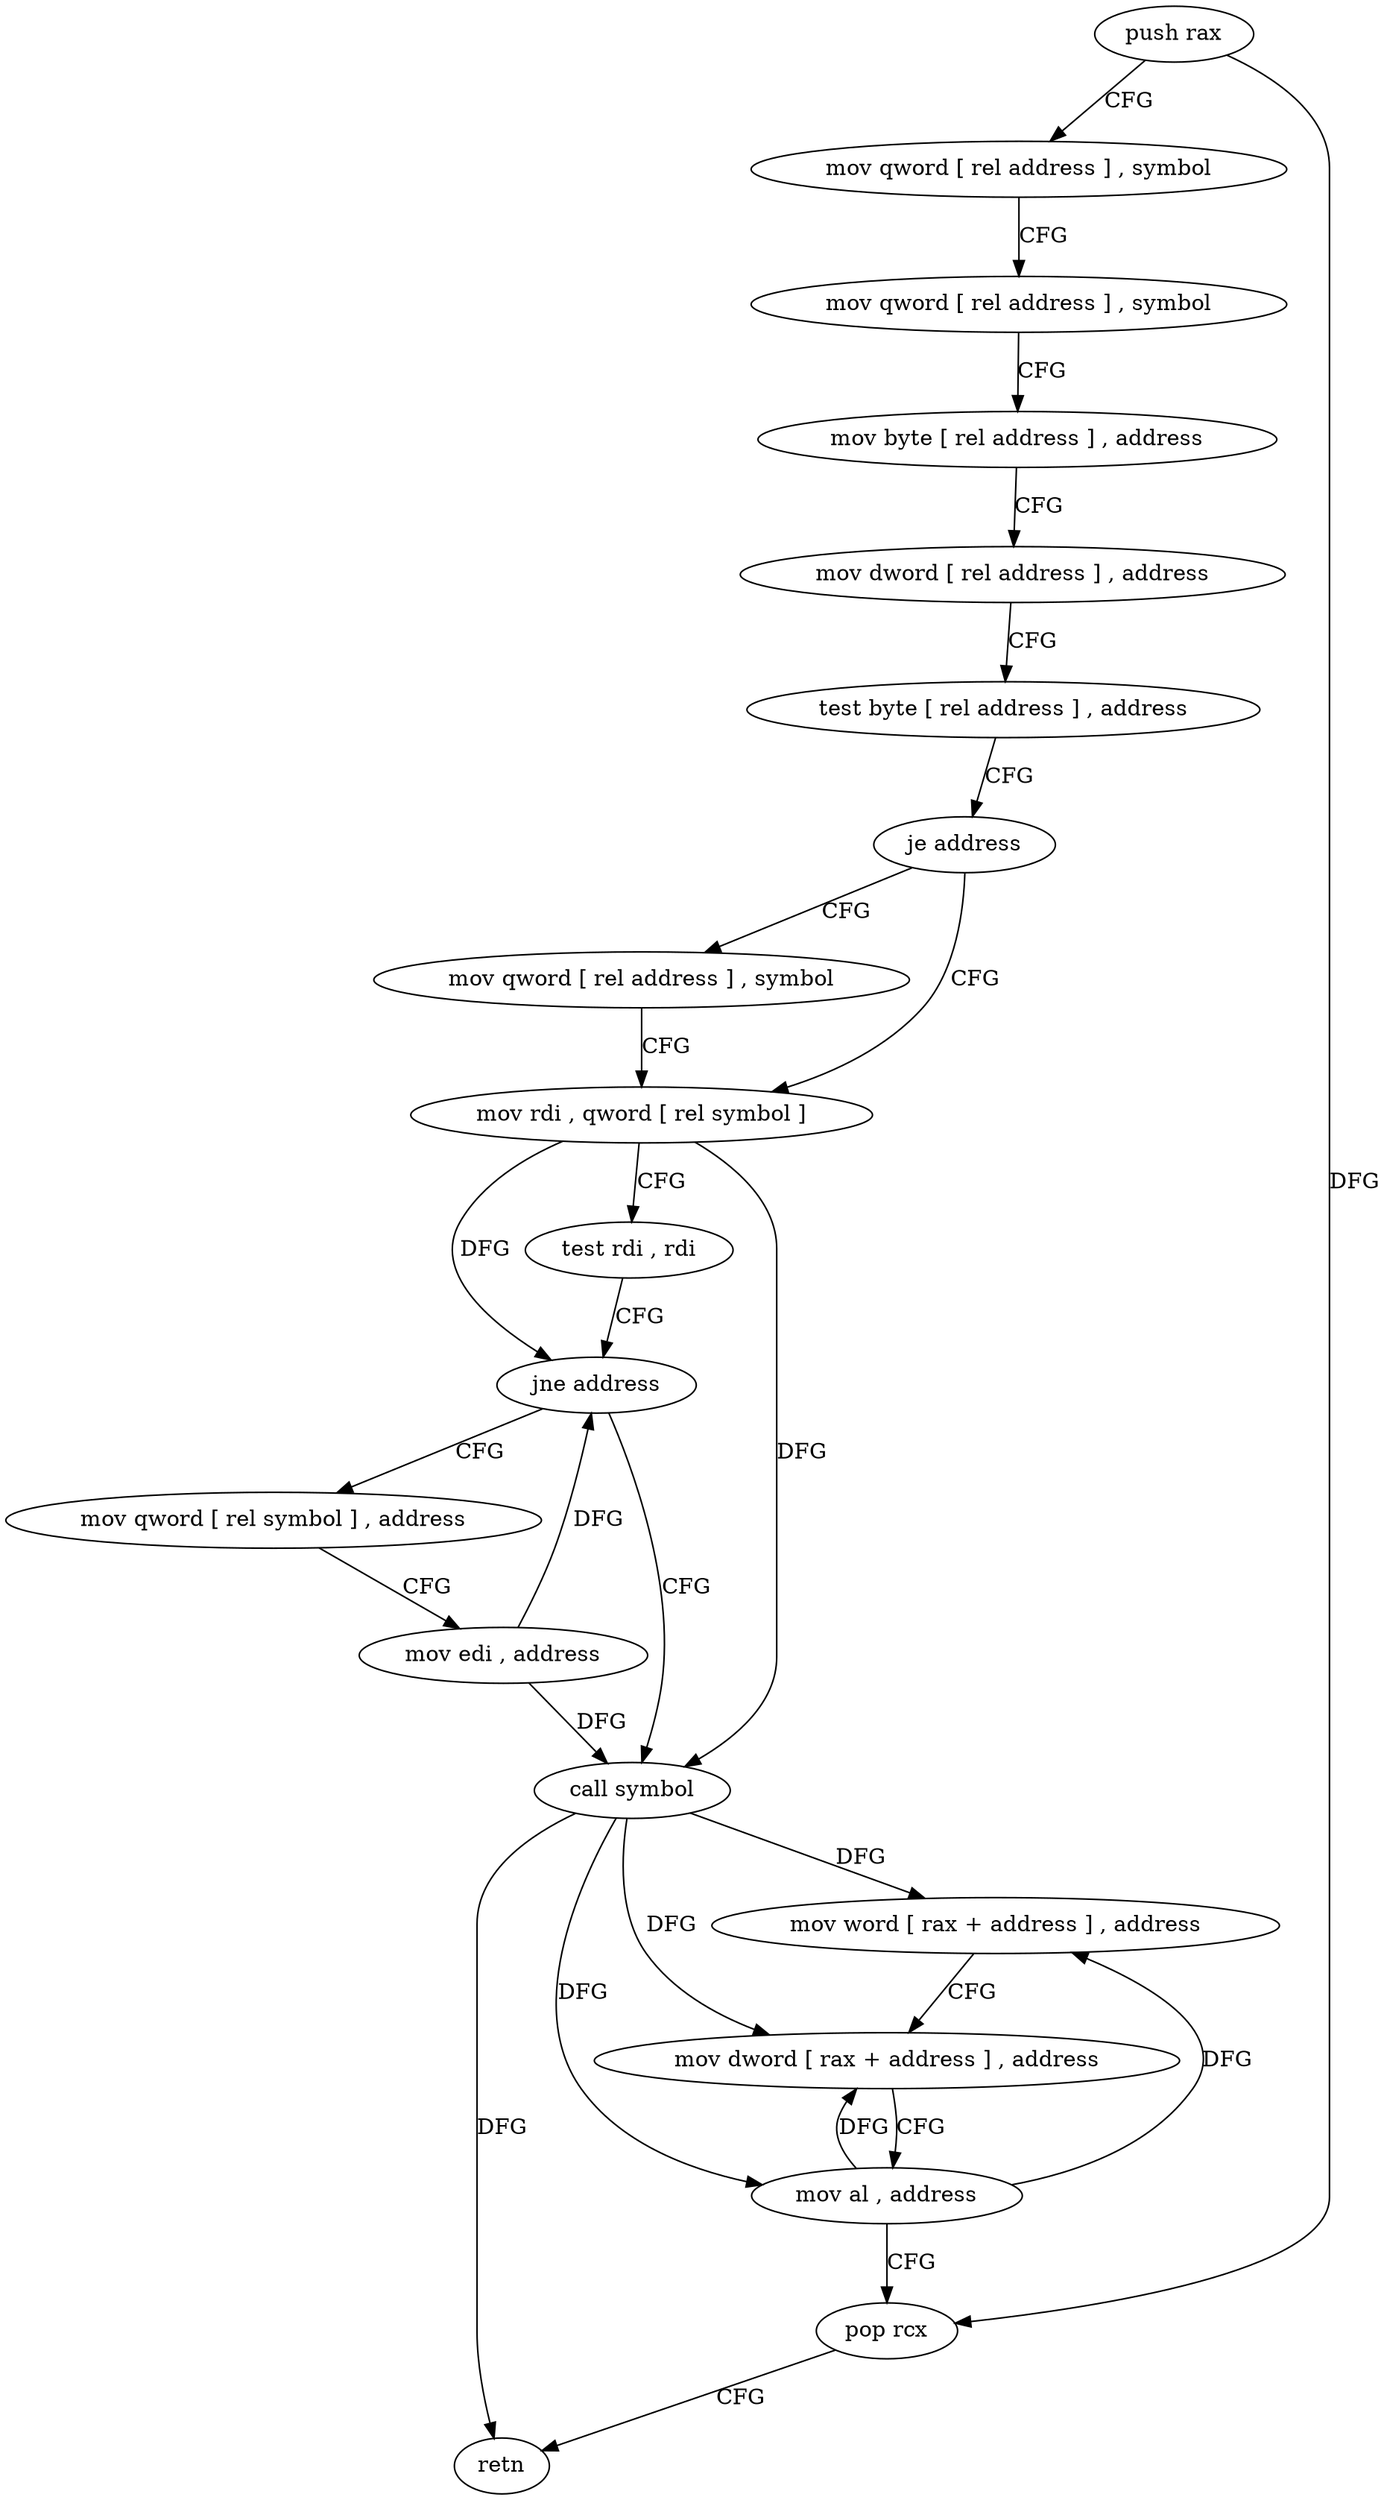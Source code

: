 digraph "func" {
"4244496" [label = "push rax" ]
"4244497" [label = "mov qword [ rel address ] , symbol" ]
"4244508" [label = "mov qword [ rel address ] , symbol" ]
"4244519" [label = "mov byte [ rel address ] , address" ]
"4244526" [label = "mov dword [ rel address ] , address" ]
"4244536" [label = "test byte [ rel address ] , address" ]
"4244543" [label = "je address" ]
"4244556" [label = "mov rdi , qword [ rel symbol ]" ]
"4244545" [label = "mov qword [ rel address ] , symbol" ]
"4244563" [label = "test rdi , rdi" ]
"4244566" [label = "jne address" ]
"4244584" [label = "call symbol" ]
"4244568" [label = "mov qword [ rel symbol ] , address" ]
"4244589" [label = "mov word [ rax + address ] , address" ]
"4244595" [label = "mov dword [ rax + address ] , address" ]
"4244602" [label = "mov al , address" ]
"4244604" [label = "pop rcx" ]
"4244605" [label = "retn" ]
"4244579" [label = "mov edi , address" ]
"4244496" -> "4244497" [ label = "CFG" ]
"4244496" -> "4244604" [ label = "DFG" ]
"4244497" -> "4244508" [ label = "CFG" ]
"4244508" -> "4244519" [ label = "CFG" ]
"4244519" -> "4244526" [ label = "CFG" ]
"4244526" -> "4244536" [ label = "CFG" ]
"4244536" -> "4244543" [ label = "CFG" ]
"4244543" -> "4244556" [ label = "CFG" ]
"4244543" -> "4244545" [ label = "CFG" ]
"4244556" -> "4244563" [ label = "CFG" ]
"4244556" -> "4244566" [ label = "DFG" ]
"4244556" -> "4244584" [ label = "DFG" ]
"4244545" -> "4244556" [ label = "CFG" ]
"4244563" -> "4244566" [ label = "CFG" ]
"4244566" -> "4244584" [ label = "CFG" ]
"4244566" -> "4244568" [ label = "CFG" ]
"4244584" -> "4244589" [ label = "DFG" ]
"4244584" -> "4244595" [ label = "DFG" ]
"4244584" -> "4244602" [ label = "DFG" ]
"4244584" -> "4244605" [ label = "DFG" ]
"4244568" -> "4244579" [ label = "CFG" ]
"4244589" -> "4244595" [ label = "CFG" ]
"4244595" -> "4244602" [ label = "CFG" ]
"4244602" -> "4244604" [ label = "CFG" ]
"4244602" -> "4244589" [ label = "DFG" ]
"4244602" -> "4244595" [ label = "DFG" ]
"4244604" -> "4244605" [ label = "CFG" ]
"4244579" -> "4244584" [ label = "DFG" ]
"4244579" -> "4244566" [ label = "DFG" ]
}
